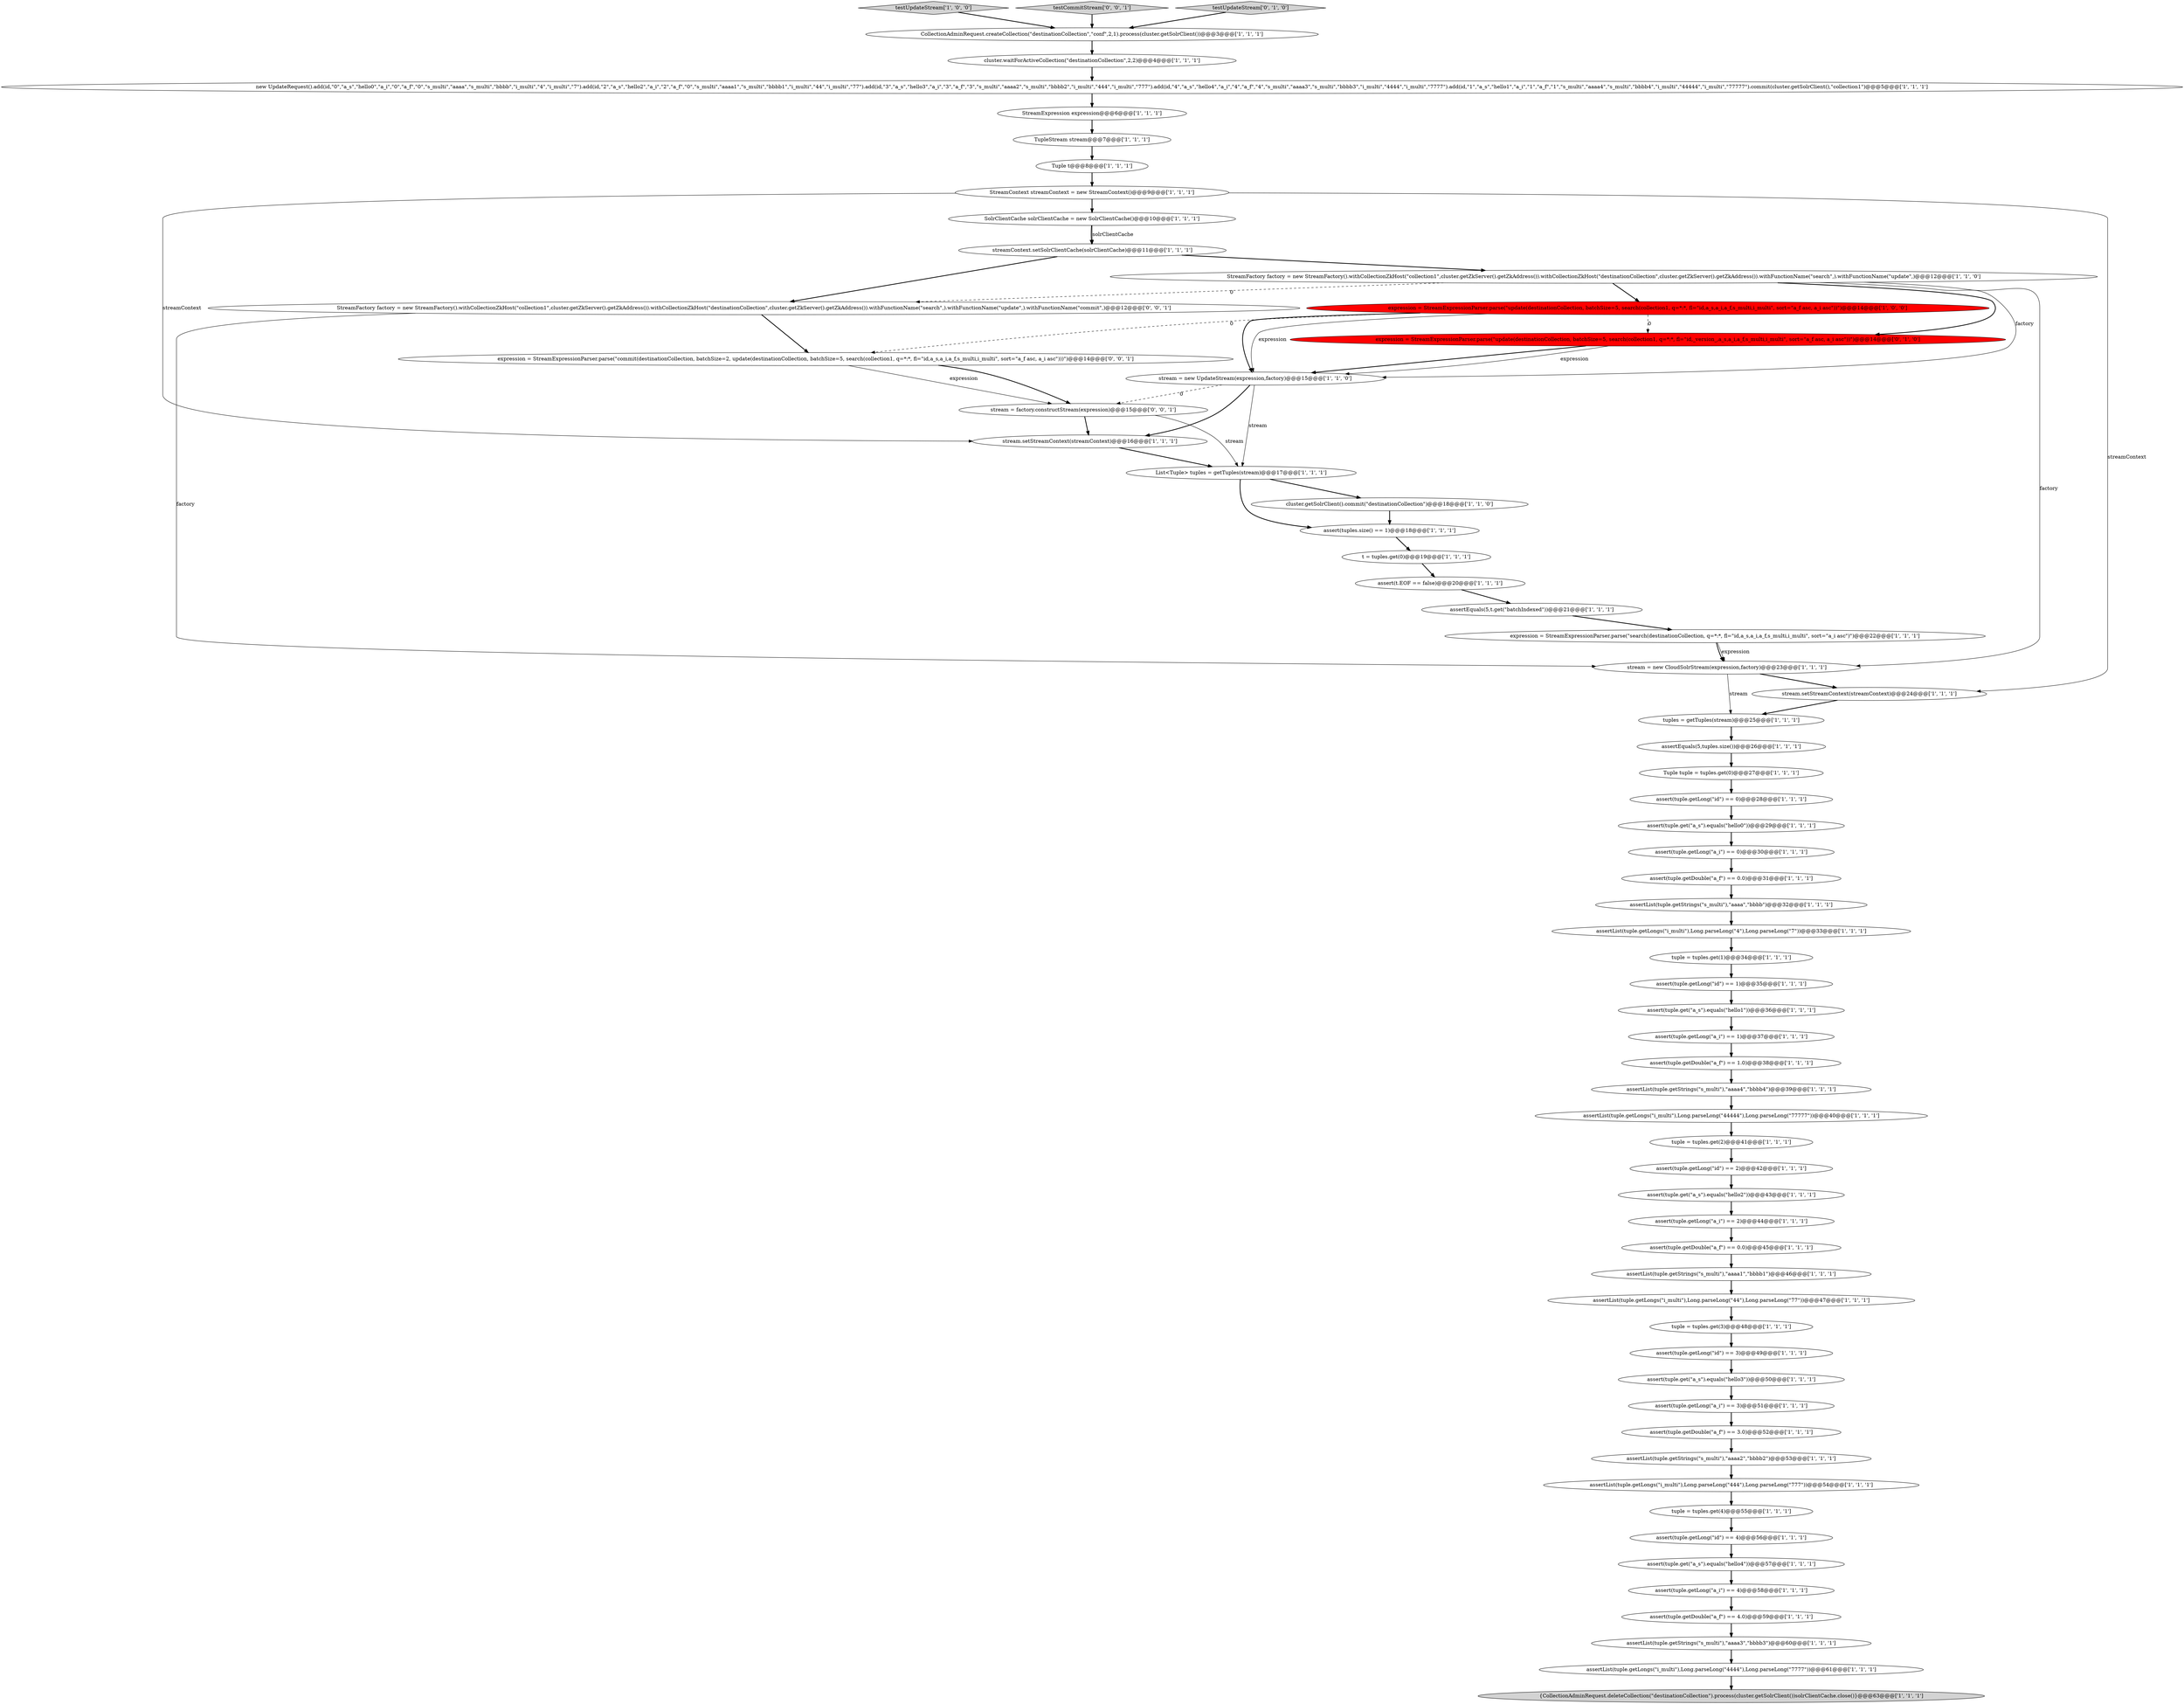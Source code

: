 digraph {
10 [style = filled, label = "assert(tuple.getLong(\"id\") == 4)@@@56@@@['1', '1', '1']", fillcolor = white, shape = ellipse image = "AAA0AAABBB1BBB"];
52 [style = filled, label = "new UpdateRequest().add(id,\"0\",\"a_s\",\"hello0\",\"a_i\",\"0\",\"a_f\",\"0\",\"s_multi\",\"aaaa\",\"s_multi\",\"bbbb\",\"i_multi\",\"4\",\"i_multi\",\"7\").add(id,\"2\",\"a_s\",\"hello2\",\"a_i\",\"2\",\"a_f\",\"0\",\"s_multi\",\"aaaa1\",\"s_multi\",\"bbbb1\",\"i_multi\",\"44\",\"i_multi\",\"77\").add(id,\"3\",\"a_s\",\"hello3\",\"a_i\",\"3\",\"a_f\",\"3\",\"s_multi\",\"aaaa2\",\"s_multi\",\"bbbb2\",\"i_multi\",\"444\",\"i_multi\",\"777\").add(id,\"4\",\"a_s\",\"hello4\",\"a_i\",\"4\",\"a_f\",\"4\",\"s_multi\",\"aaaa3\",\"s_multi\",\"bbbb3\",\"i_multi\",\"4444\",\"i_multi\",\"7777\").add(id,\"1\",\"a_s\",\"hello1\",\"a_i\",\"1\",\"a_f\",\"1\",\"s_multi\",\"aaaa4\",\"s_multi\",\"bbbb4\",\"i_multi\",\"44444\",\"i_multi\",\"77777\").commit(cluster.getSolrClient(),\"collection1\")@@@5@@@['1', '1', '1']", fillcolor = white, shape = ellipse image = "AAA0AAABBB1BBB"];
0 [style = filled, label = "assert(tuple.get(\"a_s\").equals(\"hello4\"))@@@57@@@['1', '1', '1']", fillcolor = white, shape = ellipse image = "AAA0AAABBB1BBB"];
33 [style = filled, label = "cluster.getSolrClient().commit(\"destinationCollection\")@@@18@@@['1', '1', '0']", fillcolor = white, shape = ellipse image = "AAA0AAABBB1BBB"];
45 [style = filled, label = "StreamFactory factory = new StreamFactory().withCollectionZkHost(\"collection1\",cluster.getZkServer().getZkAddress()).withCollectionZkHost(\"destinationCollection\",cluster.getZkServer().getZkAddress()).withFunctionName(\"search\",).withFunctionName(\"update\",)@@@12@@@['1', '1', '0']", fillcolor = white, shape = ellipse image = "AAA0AAABBB1BBB"];
18 [style = filled, label = "StreamExpression expression@@@6@@@['1', '1', '1']", fillcolor = white, shape = ellipse image = "AAA0AAABBB1BBB"];
46 [style = filled, label = "assertList(tuple.getLongs(\"i_multi\"),Long.parseLong(\"4\"),Long.parseLong(\"7\"))@@@33@@@['1', '1', '1']", fillcolor = white, shape = ellipse image = "AAA0AAABBB1BBB"];
32 [style = filled, label = "assert(tuple.getLong(\"id\") == 0)@@@28@@@['1', '1', '1']", fillcolor = white, shape = ellipse image = "AAA0AAABBB1BBB"];
50 [style = filled, label = "streamContext.setSolrClientCache(solrClientCache)@@@11@@@['1', '1', '1']", fillcolor = white, shape = ellipse image = "AAA0AAABBB1BBB"];
21 [style = filled, label = "SolrClientCache solrClientCache = new SolrClientCache()@@@10@@@['1', '1', '1']", fillcolor = white, shape = ellipse image = "AAA0AAABBB1BBB"];
2 [style = filled, label = "tuple = tuples.get(4)@@@55@@@['1', '1', '1']", fillcolor = white, shape = ellipse image = "AAA0AAABBB1BBB"];
27 [style = filled, label = "testUpdateStream['1', '0', '0']", fillcolor = lightgray, shape = diamond image = "AAA0AAABBB1BBB"];
30 [style = filled, label = "assert(tuple.getLong(\"a_i\") == 2)@@@44@@@['1', '1', '1']", fillcolor = white, shape = ellipse image = "AAA0AAABBB1BBB"];
51 [style = filled, label = "stream.setStreamContext(streamContext)@@@16@@@['1', '1', '1']", fillcolor = white, shape = ellipse image = "AAA0AAABBB1BBB"];
34 [style = filled, label = "assert(tuple.getLong(\"a_i\") == 4)@@@58@@@['1', '1', '1']", fillcolor = white, shape = ellipse image = "AAA0AAABBB1BBB"];
59 [style = filled, label = "tuple = tuples.get(2)@@@41@@@['1', '1', '1']", fillcolor = white, shape = ellipse image = "AAA0AAABBB1BBB"];
35 [style = filled, label = "assert(tuples.size() == 1)@@@18@@@['1', '1', '1']", fillcolor = white, shape = ellipse image = "AAA0AAABBB1BBB"];
16 [style = filled, label = "assert(tuple.getLong(\"id\") == 1)@@@35@@@['1', '1', '1']", fillcolor = white, shape = ellipse image = "AAA0AAABBB1BBB"];
38 [style = filled, label = "List<Tuple> tuples = getTuples(stream)@@@17@@@['1', '1', '1']", fillcolor = white, shape = ellipse image = "AAA0AAABBB1BBB"];
6 [style = filled, label = "assertList(tuple.getStrings(\"s_multi\"),\"aaaa\",\"bbbb\")@@@32@@@['1', '1', '1']", fillcolor = white, shape = ellipse image = "AAA0AAABBB1BBB"];
53 [style = filled, label = "assert(tuple.get(\"a_s\").equals(\"hello1\"))@@@36@@@['1', '1', '1']", fillcolor = white, shape = ellipse image = "AAA0AAABBB1BBB"];
37 [style = filled, label = "assertList(tuple.getStrings(\"s_multi\"),\"aaaa1\",\"bbbb1\")@@@46@@@['1', '1', '1']", fillcolor = white, shape = ellipse image = "AAA0AAABBB1BBB"];
13 [style = filled, label = "t = tuples.get(0)@@@19@@@['1', '1', '1']", fillcolor = white, shape = ellipse image = "AAA0AAABBB1BBB"];
14 [style = filled, label = "assertEquals(5,t.get(\"batchIndexed\"))@@@21@@@['1', '1', '1']", fillcolor = white, shape = ellipse image = "AAA0AAABBB1BBB"];
29 [style = filled, label = "Tuple tuple = tuples.get(0)@@@27@@@['1', '1', '1']", fillcolor = white, shape = ellipse image = "AAA0AAABBB1BBB"];
36 [style = filled, label = "assert(tuple.getDouble(\"a_f\") == 1.0)@@@38@@@['1', '1', '1']", fillcolor = white, shape = ellipse image = "AAA0AAABBB1BBB"];
66 [style = filled, label = "testCommitStream['0', '0', '1']", fillcolor = lightgray, shape = diamond image = "AAA0AAABBB3BBB"];
24 [style = filled, label = "tuples = getTuples(stream)@@@25@@@['1', '1', '1']", fillcolor = white, shape = ellipse image = "AAA0AAABBB1BBB"];
1 [style = filled, label = "assertList(tuple.getStrings(\"s_multi\"),\"aaaa3\",\"bbbb3\")@@@60@@@['1', '1', '1']", fillcolor = white, shape = ellipse image = "AAA0AAABBB1BBB"];
49 [style = filled, label = "assertList(tuple.getLongs(\"i_multi\"),Long.parseLong(\"44\"),Long.parseLong(\"77\"))@@@47@@@['1', '1', '1']", fillcolor = white, shape = ellipse image = "AAA0AAABBB1BBB"];
55 [style = filled, label = "stream = new UpdateStream(expression,factory)@@@15@@@['1', '1', '0']", fillcolor = white, shape = ellipse image = "AAA0AAABBB1BBB"];
23 [style = filled, label = "tuple = tuples.get(1)@@@34@@@['1', '1', '1']", fillcolor = white, shape = ellipse image = "AAA0AAABBB1BBB"];
3 [style = filled, label = "stream.setStreamContext(streamContext)@@@24@@@['1', '1', '1']", fillcolor = white, shape = ellipse image = "AAA0AAABBB1BBB"];
17 [style = filled, label = "assertList(tuple.getStrings(\"s_multi\"),\"aaaa4\",\"bbbb4\")@@@39@@@['1', '1', '1']", fillcolor = white, shape = ellipse image = "AAA0AAABBB1BBB"];
9 [style = filled, label = "assertList(tuple.getStrings(\"s_multi\"),\"aaaa2\",\"bbbb2\")@@@53@@@['1', '1', '1']", fillcolor = white, shape = ellipse image = "AAA0AAABBB1BBB"];
28 [style = filled, label = "assert(tuple.getLong(\"id\") == 2)@@@42@@@['1', '1', '1']", fillcolor = white, shape = ellipse image = "AAA0AAABBB1BBB"];
57 [style = filled, label = "{CollectionAdminRequest.deleteCollection(\"destinationCollection\").process(cluster.getSolrClient())solrClientCache.close()}@@@63@@@['1', '1', '1']", fillcolor = lightgray, shape = ellipse image = "AAA0AAABBB1BBB"];
58 [style = filled, label = "assert(tuple.get(\"a_s\").equals(\"hello3\"))@@@50@@@['1', '1', '1']", fillcolor = white, shape = ellipse image = "AAA0AAABBB1BBB"];
60 [style = filled, label = "assertList(tuple.getLongs(\"i_multi\"),Long.parseLong(\"4444\"),Long.parseLong(\"7777\"))@@@61@@@['1', '1', '1']", fillcolor = white, shape = ellipse image = "AAA0AAABBB1BBB"];
4 [style = filled, label = "assert(tuple.getDouble(\"a_f\") == 4.0)@@@59@@@['1', '1', '1']", fillcolor = white, shape = ellipse image = "AAA0AAABBB1BBB"];
26 [style = filled, label = "assert(tuple.getLong(\"a_i\") == 0)@@@30@@@['1', '1', '1']", fillcolor = white, shape = ellipse image = "AAA0AAABBB1BBB"];
63 [style = filled, label = "StreamFactory factory = new StreamFactory().withCollectionZkHost(\"collection1\",cluster.getZkServer().getZkAddress()).withCollectionZkHost(\"destinationCollection\",cluster.getZkServer().getZkAddress()).withFunctionName(\"search\",).withFunctionName(\"update\",).withFunctionName(\"commit\",)@@@12@@@['0', '0', '1']", fillcolor = white, shape = ellipse image = "AAA0AAABBB3BBB"];
48 [style = filled, label = "assertList(tuple.getLongs(\"i_multi\"),Long.parseLong(\"444\"),Long.parseLong(\"777\"))@@@54@@@['1', '1', '1']", fillcolor = white, shape = ellipse image = "AAA0AAABBB1BBB"];
25 [style = filled, label = "StreamContext streamContext = new StreamContext()@@@9@@@['1', '1', '1']", fillcolor = white, shape = ellipse image = "AAA0AAABBB1BBB"];
56 [style = filled, label = "assert(tuple.getLong(\"a_i\") == 1)@@@37@@@['1', '1', '1']", fillcolor = white, shape = ellipse image = "AAA0AAABBB1BBB"];
7 [style = filled, label = "assert(tuple.get(\"a_s\").equals(\"hello2\"))@@@43@@@['1', '1', '1']", fillcolor = white, shape = ellipse image = "AAA0AAABBB1BBB"];
42 [style = filled, label = "stream = new CloudSolrStream(expression,factory)@@@23@@@['1', '1', '1']", fillcolor = white, shape = ellipse image = "AAA0AAABBB1BBB"];
5 [style = filled, label = "assert(tuple.getLong(\"a_i\") == 3)@@@51@@@['1', '1', '1']", fillcolor = white, shape = ellipse image = "AAA0AAABBB1BBB"];
11 [style = filled, label = "assert(tuple.getDouble(\"a_f\") == 0.0)@@@31@@@['1', '1', '1']", fillcolor = white, shape = ellipse image = "AAA0AAABBB1BBB"];
20 [style = filled, label = "expression = StreamExpressionParser.parse(\"search(destinationCollection, q=*:*, fl=\"id,a_s,a_i,a_f,s_multi,i_multi\", sort=\"a_i asc\")\")@@@22@@@['1', '1', '1']", fillcolor = white, shape = ellipse image = "AAA0AAABBB1BBB"];
62 [style = filled, label = "testUpdateStream['0', '1', '0']", fillcolor = lightgray, shape = diamond image = "AAA0AAABBB2BBB"];
8 [style = filled, label = "assert(tuple.getDouble(\"a_f\") == 0.0)@@@45@@@['1', '1', '1']", fillcolor = white, shape = ellipse image = "AAA0AAABBB1BBB"];
61 [style = filled, label = "expression = StreamExpressionParser.parse(\"update(destinationCollection, batchSize=5, search(collection1, q=*:*, fl=\"id,_version_,a_s,a_i,a_f,s_multi,i_multi\", sort=\"a_f asc, a_i asc\"))\")@@@14@@@['0', '1', '0']", fillcolor = red, shape = ellipse image = "AAA1AAABBB2BBB"];
19 [style = filled, label = "assert(tuple.get(\"a_s\").equals(\"hello0\"))@@@29@@@['1', '1', '1']", fillcolor = white, shape = ellipse image = "AAA0AAABBB1BBB"];
39 [style = filled, label = "assert(t.EOF == false)@@@20@@@['1', '1', '1']", fillcolor = white, shape = ellipse image = "AAA0AAABBB1BBB"];
47 [style = filled, label = "assertEquals(5,tuples.size())@@@26@@@['1', '1', '1']", fillcolor = white, shape = ellipse image = "AAA0AAABBB1BBB"];
31 [style = filled, label = "assertList(tuple.getLongs(\"i_multi\"),Long.parseLong(\"44444\"),Long.parseLong(\"77777\"))@@@40@@@['1', '1', '1']", fillcolor = white, shape = ellipse image = "AAA0AAABBB1BBB"];
40 [style = filled, label = "assert(tuple.getDouble(\"a_f\") == 3.0)@@@52@@@['1', '1', '1']", fillcolor = white, shape = ellipse image = "AAA0AAABBB1BBB"];
12 [style = filled, label = "assert(tuple.getLong(\"id\") == 3)@@@49@@@['1', '1', '1']", fillcolor = white, shape = ellipse image = "AAA0AAABBB1BBB"];
44 [style = filled, label = "cluster.waitForActiveCollection(\"destinationCollection\",2,2)@@@4@@@['1', '1', '1']", fillcolor = white, shape = ellipse image = "AAA0AAABBB1BBB"];
22 [style = filled, label = "TupleStream stream@@@7@@@['1', '1', '1']", fillcolor = white, shape = ellipse image = "AAA0AAABBB1BBB"];
41 [style = filled, label = "CollectionAdminRequest.createCollection(\"destinationCollection\",\"conf\",2,1).process(cluster.getSolrClient())@@@3@@@['1', '1', '1']", fillcolor = white, shape = ellipse image = "AAA0AAABBB1BBB"];
64 [style = filled, label = "expression = StreamExpressionParser.parse(\"commit(destinationCollection, batchSize=2, update(destinationCollection, batchSize=5, search(collection1, q=*:*, fl=\"id,a_s,a_i,a_f,s_multi,i_multi\", sort=\"a_f asc, a_i asc\")))\")@@@14@@@['0', '0', '1']", fillcolor = white, shape = ellipse image = "AAA0AAABBB3BBB"];
54 [style = filled, label = "expression = StreamExpressionParser.parse(\"update(destinationCollection, batchSize=5, search(collection1, q=*:*, fl=\"id,a_s,a_i,a_f,s_multi,i_multi\", sort=\"a_f asc, a_i asc\"))\")@@@14@@@['1', '0', '0']", fillcolor = red, shape = ellipse image = "AAA1AAABBB1BBB"];
43 [style = filled, label = "tuple = tuples.get(3)@@@48@@@['1', '1', '1']", fillcolor = white, shape = ellipse image = "AAA0AAABBB1BBB"];
15 [style = filled, label = "Tuple t@@@8@@@['1', '1', '1']", fillcolor = white, shape = ellipse image = "AAA0AAABBB1BBB"];
65 [style = filled, label = "stream = factory.constructStream(expression)@@@15@@@['0', '0', '1']", fillcolor = white, shape = ellipse image = "AAA0AAABBB3BBB"];
54->55 [style = bold, label=""];
22->15 [style = bold, label=""];
37->49 [style = bold, label=""];
3->24 [style = bold, label=""];
7->30 [style = bold, label=""];
15->25 [style = bold, label=""];
20->42 [style = solid, label="expression"];
39->14 [style = bold, label=""];
55->51 [style = bold, label=""];
26->11 [style = bold, label=""];
64->65 [style = solid, label="expression"];
65->51 [style = bold, label=""];
25->3 [style = solid, label="streamContext"];
45->63 [style = dashed, label="0"];
18->22 [style = bold, label=""];
45->61 [style = bold, label=""];
50->45 [style = bold, label=""];
42->3 [style = bold, label=""];
36->17 [style = bold, label=""];
6->46 [style = bold, label=""];
30->8 [style = bold, label=""];
50->63 [style = bold, label=""];
21->50 [style = bold, label=""];
54->55 [style = solid, label="expression"];
25->21 [style = bold, label=""];
14->20 [style = bold, label=""];
48->2 [style = bold, label=""];
9->48 [style = bold, label=""];
66->41 [style = bold, label=""];
25->51 [style = solid, label="streamContext"];
24->47 [style = bold, label=""];
54->61 [style = dashed, label="0"];
0->34 [style = bold, label=""];
61->55 [style = bold, label=""];
60->57 [style = bold, label=""];
55->65 [style = dashed, label="0"];
43->12 [style = bold, label=""];
52->18 [style = bold, label=""];
19->26 [style = bold, label=""];
29->32 [style = bold, label=""];
10->0 [style = bold, label=""];
53->56 [style = bold, label=""];
59->28 [style = bold, label=""];
38->33 [style = bold, label=""];
38->35 [style = bold, label=""];
56->36 [style = bold, label=""];
31->59 [style = bold, label=""];
13->39 [style = bold, label=""];
40->9 [style = bold, label=""];
32->19 [style = bold, label=""];
2->10 [style = bold, label=""];
55->38 [style = solid, label="stream"];
47->29 [style = bold, label=""];
62->41 [style = bold, label=""];
64->65 [style = bold, label=""];
61->55 [style = solid, label="expression"];
20->42 [style = bold, label=""];
4->1 [style = bold, label=""];
8->37 [style = bold, label=""];
5->40 [style = bold, label=""];
46->23 [style = bold, label=""];
54->64 [style = dashed, label="0"];
21->50 [style = solid, label="solrClientCache"];
1->60 [style = bold, label=""];
33->35 [style = bold, label=""];
23->16 [style = bold, label=""];
63->64 [style = bold, label=""];
17->31 [style = bold, label=""];
11->6 [style = bold, label=""];
63->42 [style = solid, label="factory"];
42->24 [style = solid, label="stream"];
28->7 [style = bold, label=""];
16->53 [style = bold, label=""];
49->43 [style = bold, label=""];
45->54 [style = bold, label=""];
45->55 [style = solid, label="factory"];
51->38 [style = bold, label=""];
65->38 [style = solid, label="stream"];
27->41 [style = bold, label=""];
44->52 [style = bold, label=""];
58->5 [style = bold, label=""];
34->4 [style = bold, label=""];
45->42 [style = solid, label="factory"];
35->13 [style = bold, label=""];
41->44 [style = bold, label=""];
12->58 [style = bold, label=""];
}
